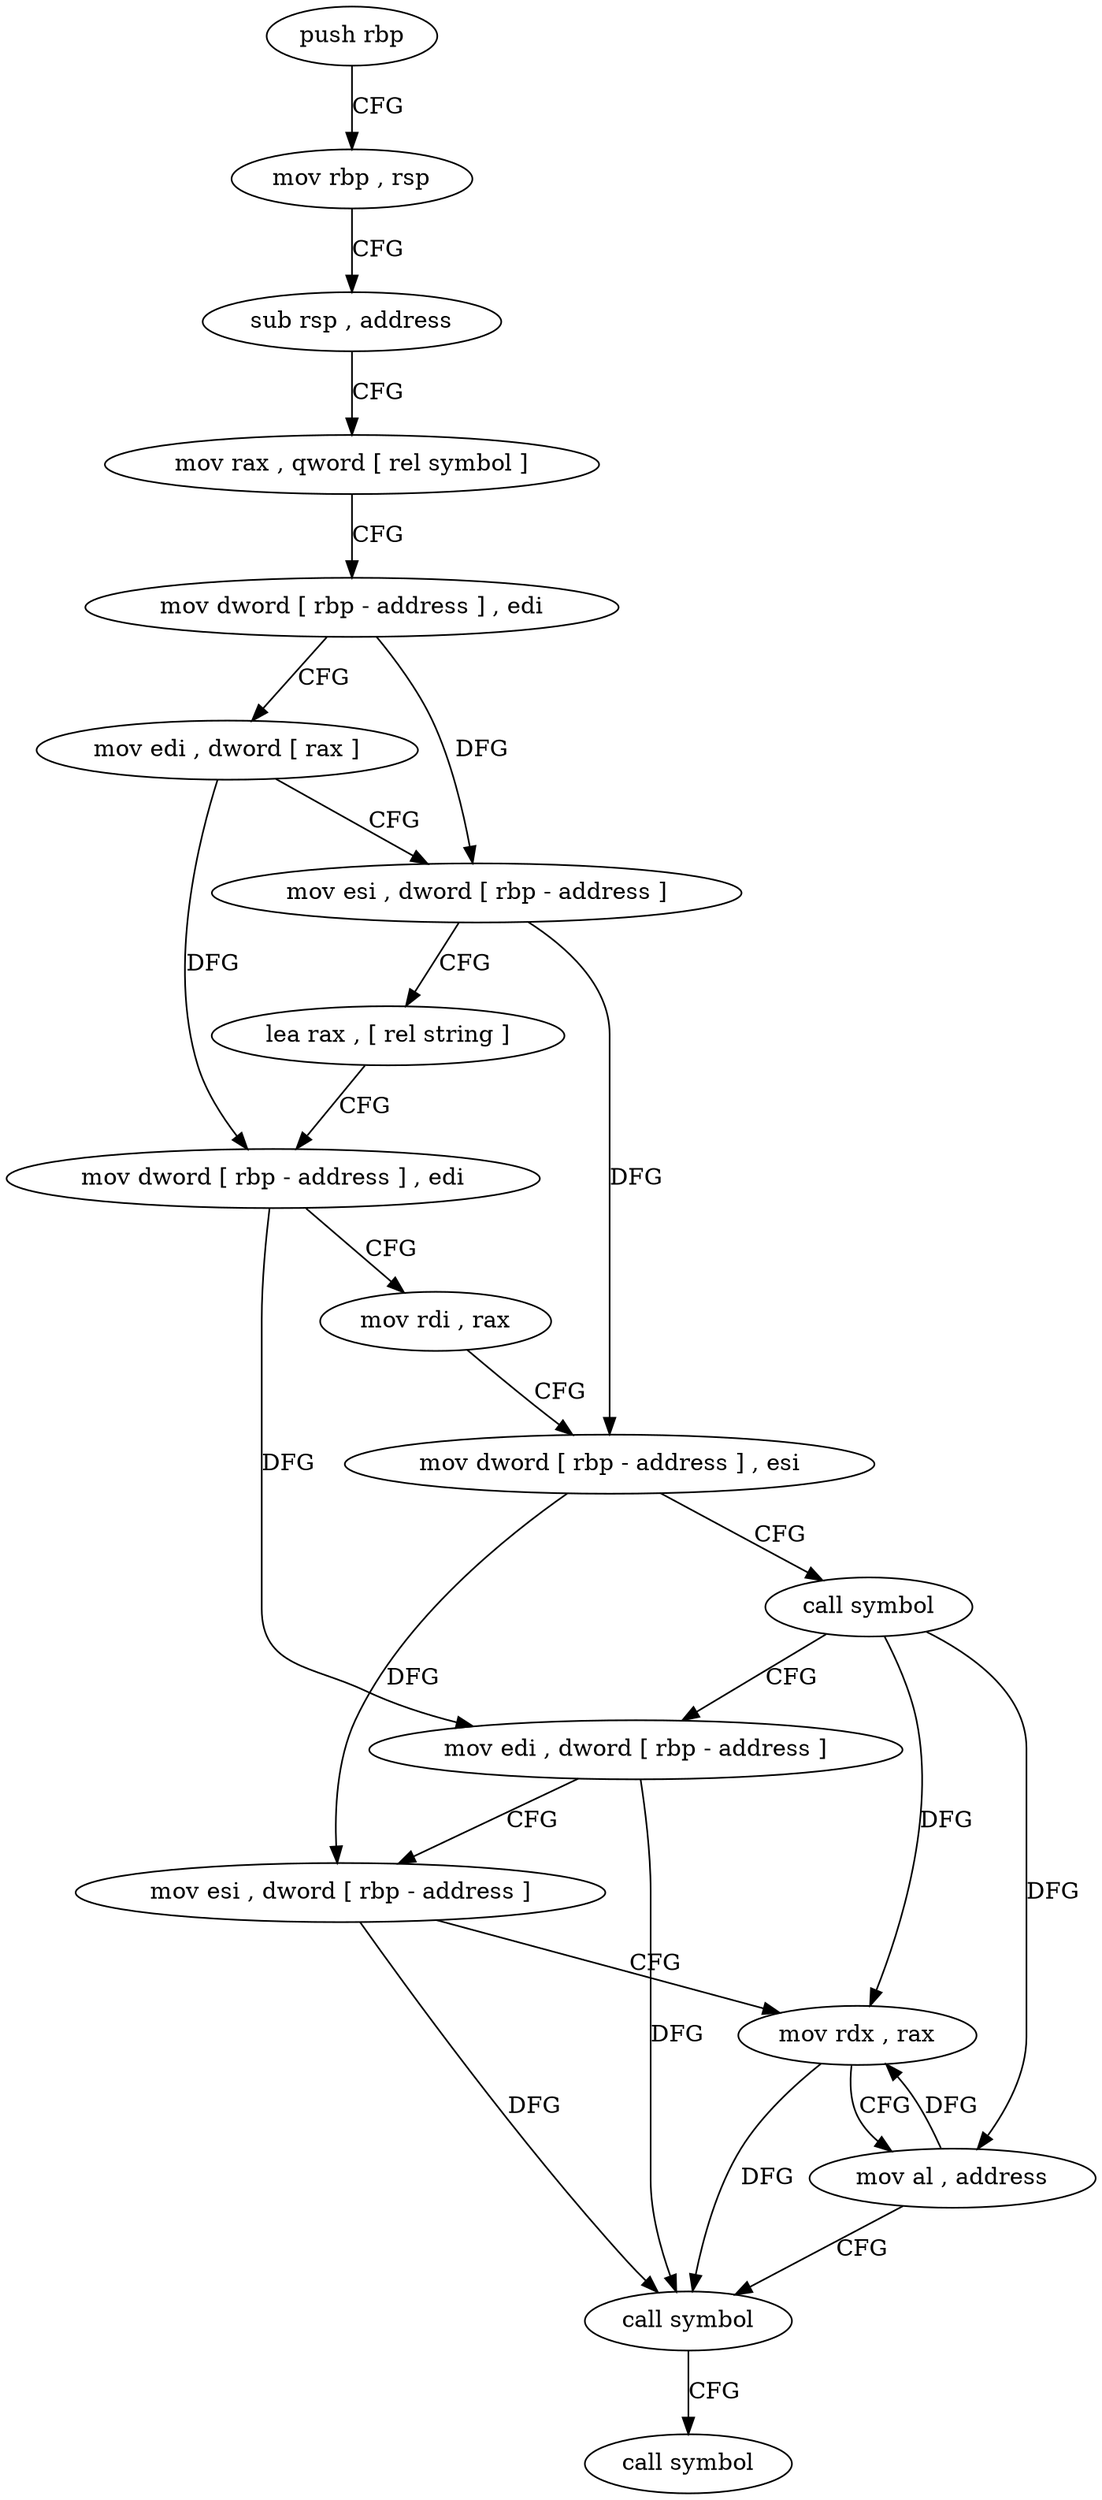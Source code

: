 digraph "func" {
"281248" [label = "push rbp" ]
"281249" [label = "mov rbp , rsp" ]
"281252" [label = "sub rsp , address" ]
"281256" [label = "mov rax , qword [ rel symbol ]" ]
"281263" [label = "mov dword [ rbp - address ] , edi" ]
"281266" [label = "mov edi , dword [ rax ]" ]
"281268" [label = "mov esi , dword [ rbp - address ]" ]
"281271" [label = "lea rax , [ rel string ]" ]
"281278" [label = "mov dword [ rbp - address ] , edi" ]
"281281" [label = "mov rdi , rax" ]
"281284" [label = "mov dword [ rbp - address ] , esi" ]
"281287" [label = "call symbol" ]
"281292" [label = "mov edi , dword [ rbp - address ]" ]
"281295" [label = "mov esi , dword [ rbp - address ]" ]
"281298" [label = "mov rdx , rax" ]
"281301" [label = "mov al , address" ]
"281303" [label = "call symbol" ]
"281308" [label = "call symbol" ]
"281248" -> "281249" [ label = "CFG" ]
"281249" -> "281252" [ label = "CFG" ]
"281252" -> "281256" [ label = "CFG" ]
"281256" -> "281263" [ label = "CFG" ]
"281263" -> "281266" [ label = "CFG" ]
"281263" -> "281268" [ label = "DFG" ]
"281266" -> "281268" [ label = "CFG" ]
"281266" -> "281278" [ label = "DFG" ]
"281268" -> "281271" [ label = "CFG" ]
"281268" -> "281284" [ label = "DFG" ]
"281271" -> "281278" [ label = "CFG" ]
"281278" -> "281281" [ label = "CFG" ]
"281278" -> "281292" [ label = "DFG" ]
"281281" -> "281284" [ label = "CFG" ]
"281284" -> "281287" [ label = "CFG" ]
"281284" -> "281295" [ label = "DFG" ]
"281287" -> "281292" [ label = "CFG" ]
"281287" -> "281298" [ label = "DFG" ]
"281287" -> "281301" [ label = "DFG" ]
"281292" -> "281295" [ label = "CFG" ]
"281292" -> "281303" [ label = "DFG" ]
"281295" -> "281298" [ label = "CFG" ]
"281295" -> "281303" [ label = "DFG" ]
"281298" -> "281301" [ label = "CFG" ]
"281298" -> "281303" [ label = "DFG" ]
"281301" -> "281303" [ label = "CFG" ]
"281301" -> "281298" [ label = "DFG" ]
"281303" -> "281308" [ label = "CFG" ]
}
